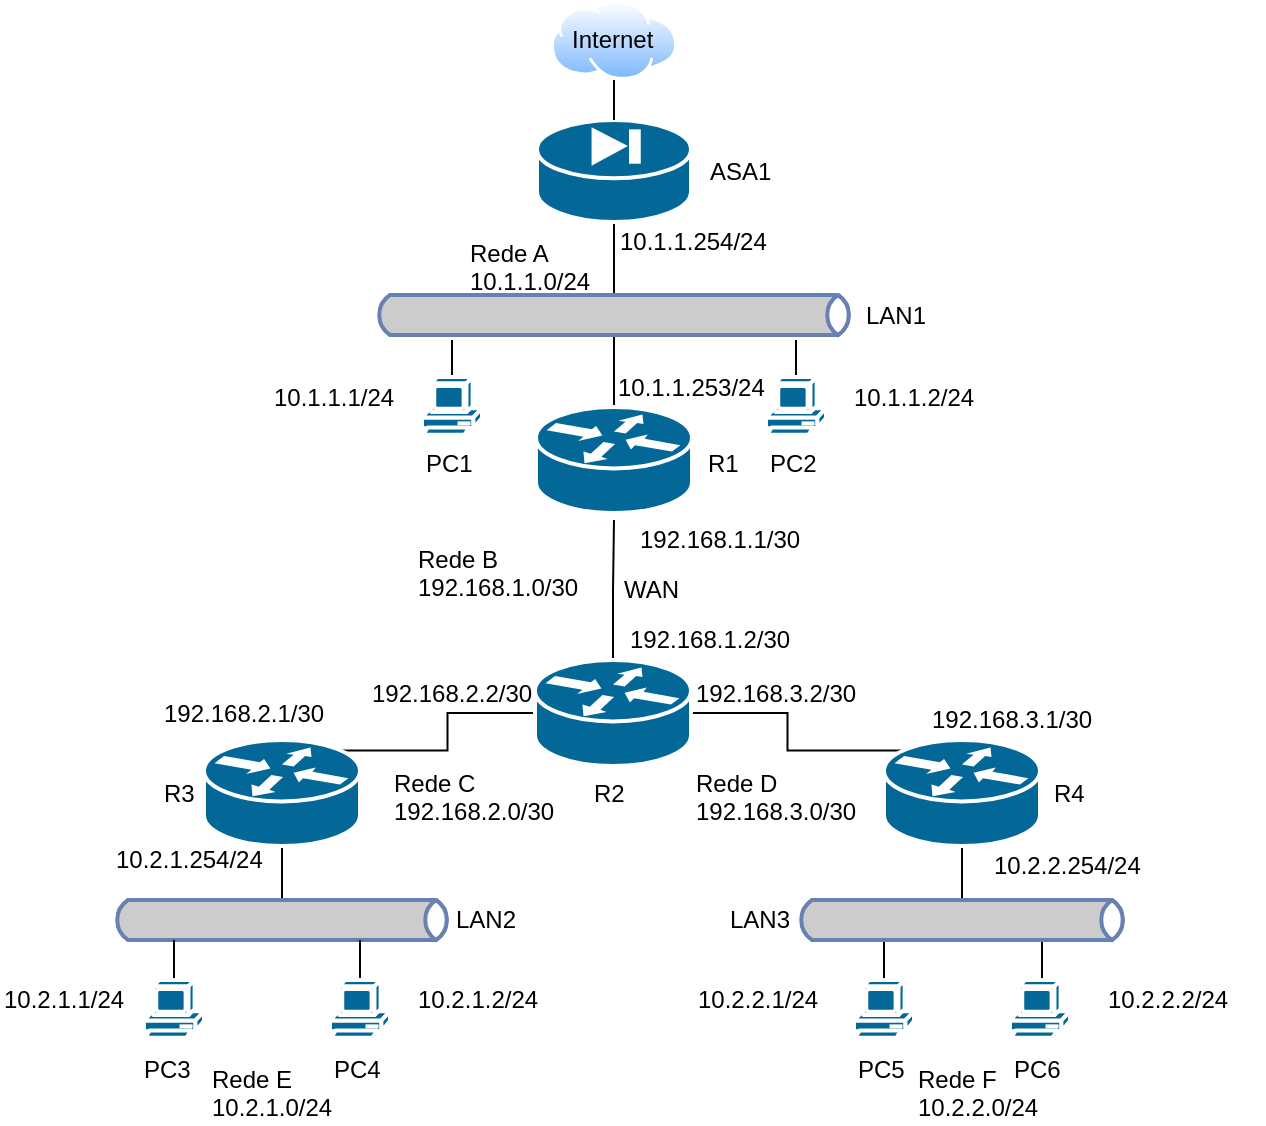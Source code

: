 <mxfile version="12.1.7" type="device" pages="1"><diagram id="8-tVTMyzBUFEngJAYA9N" name="Page-1"><mxGraphModel dx="926" dy="527" grid="1" gridSize="10" guides="1" tooltips="1" connect="1" arrows="1" fold="1" page="1" pageScale="1" pageWidth="827" pageHeight="1169" math="0" shadow="0"><root><mxCell id="0"/><mxCell id="1" parent="0"/><mxCell id="SC_G_tyRLHW_DAX8Jki9-33" style="edgeStyle=orthogonalEdgeStyle;rounded=0;orthogonalLoop=1;jettySize=auto;html=1;exitX=0.5;exitY=1;exitDx=0;exitDy=0;exitPerimeter=0;endArrow=none;endFill=0;" edge="1" parent="1" source="SC_G_tyRLHW_DAX8Jki9-1" target="SC_G_tyRLHW_DAX8Jki9-17"><mxGeometry relative="1" as="geometry"/></mxCell><mxCell id="SC_G_tyRLHW_DAX8Jki9-42" style="edgeStyle=orthogonalEdgeStyle;rounded=0;orthogonalLoop=1;jettySize=auto;html=1;exitX=0.12;exitY=0.1;exitDx=0;exitDy=0;exitPerimeter=0;entryX=1;entryY=0.5;entryDx=0;entryDy=0;entryPerimeter=0;endArrow=none;endFill=0;" edge="1" parent="1" source="SC_G_tyRLHW_DAX8Jki9-1" target="SC_G_tyRLHW_DAX8Jki9-3"><mxGeometry relative="1" as="geometry"/></mxCell><mxCell id="SC_G_tyRLHW_DAX8Jki9-1" value="" style="shape=mxgraph.cisco.routers.router;html=1;pointerEvents=1;dashed=0;fillColor=#036897;strokeColor=#ffffff;strokeWidth=2;verticalLabelPosition=bottom;verticalAlign=top;align=center;outlineConnect=0;" vertex="1" parent="1"><mxGeometry x="480" y="480" width="78" height="53" as="geometry"/></mxCell><mxCell id="SC_G_tyRLHW_DAX8Jki9-32" style="edgeStyle=orthogonalEdgeStyle;rounded=0;orthogonalLoop=1;jettySize=auto;html=1;exitX=0.5;exitY=1;exitDx=0;exitDy=0;exitPerimeter=0;endArrow=none;endFill=0;" edge="1" parent="1" source="SC_G_tyRLHW_DAX8Jki9-2" target="SC_G_tyRLHW_DAX8Jki9-14"><mxGeometry relative="1" as="geometry"/></mxCell><mxCell id="SC_G_tyRLHW_DAX8Jki9-41" style="edgeStyle=orthogonalEdgeStyle;rounded=0;orthogonalLoop=1;jettySize=auto;html=1;exitX=0.88;exitY=0.1;exitDx=0;exitDy=0;exitPerimeter=0;entryX=0;entryY=0.5;entryDx=0;entryDy=0;entryPerimeter=0;endArrow=none;endFill=0;" edge="1" parent="1" source="SC_G_tyRLHW_DAX8Jki9-2" target="SC_G_tyRLHW_DAX8Jki9-3"><mxGeometry relative="1" as="geometry"/></mxCell><mxCell id="SC_G_tyRLHW_DAX8Jki9-2" value="" style="shape=mxgraph.cisco.routers.router;html=1;pointerEvents=1;dashed=0;fillColor=#036897;strokeColor=#ffffff;strokeWidth=2;verticalLabelPosition=bottom;verticalAlign=top;align=center;outlineConnect=0;" vertex="1" parent="1"><mxGeometry x="140" y="480" width="78" height="53" as="geometry"/></mxCell><mxCell id="SC_G_tyRLHW_DAX8Jki9-43" style="edgeStyle=orthogonalEdgeStyle;rounded=0;orthogonalLoop=1;jettySize=auto;html=1;exitX=0.5;exitY=0;exitDx=0;exitDy=0;exitPerimeter=0;endArrow=none;endFill=0;" edge="1" parent="1" source="SC_G_tyRLHW_DAX8Jki9-3"><mxGeometry relative="1" as="geometry"><mxPoint x="345" y="370" as="targetPoint"/><Array as="points"><mxPoint x="345" y="405"/></Array></mxGeometry></mxCell><mxCell id="SC_G_tyRLHW_DAX8Jki9-3" value="" style="shape=mxgraph.cisco.routers.router;html=1;pointerEvents=1;dashed=0;fillColor=#036897;strokeColor=#ffffff;strokeWidth=2;verticalLabelPosition=bottom;verticalAlign=top;align=center;outlineConnect=0;" vertex="1" parent="1"><mxGeometry x="305.5" y="440" width="78" height="53" as="geometry"/></mxCell><mxCell id="SC_G_tyRLHW_DAX8Jki9-44" style="edgeStyle=orthogonalEdgeStyle;rounded=0;orthogonalLoop=1;jettySize=auto;html=1;exitX=0.5;exitY=0;exitDx=0;exitDy=0;exitPerimeter=0;endArrow=none;endFill=0;" edge="1" parent="1" source="SC_G_tyRLHW_DAX8Jki9-4" target="SC_G_tyRLHW_DAX8Jki9-22"><mxGeometry relative="1" as="geometry"/></mxCell><mxCell id="SC_G_tyRLHW_DAX8Jki9-4" value="" style="shape=mxgraph.cisco.routers.router;html=1;pointerEvents=1;dashed=0;fillColor=#036897;strokeColor=#ffffff;strokeWidth=2;verticalLabelPosition=bottom;verticalAlign=top;align=center;outlineConnect=0;" vertex="1" parent="1"><mxGeometry x="306" y="313.5" width="78" height="53" as="geometry"/></mxCell><mxCell id="SC_G_tyRLHW_DAX8Jki9-48" style="edgeStyle=orthogonalEdgeStyle;rounded=0;orthogonalLoop=1;jettySize=auto;html=1;exitX=0.5;exitY=1;exitDx=0;exitDy=0;exitPerimeter=0;endArrow=none;endFill=0;" edge="1" parent="1" source="SC_G_tyRLHW_DAX8Jki9-6" target="SC_G_tyRLHW_DAX8Jki9-22"><mxGeometry relative="1" as="geometry"/></mxCell><mxCell id="SC_G_tyRLHW_DAX8Jki9-6" value="" style="shape=mxgraph.cisco.security.pix_firewall;html=1;pointerEvents=1;dashed=0;fillColor=#036897;strokeColor=#ffffff;strokeWidth=2;verticalLabelPosition=bottom;verticalAlign=top;align=center;outlineConnect=0;" vertex="1" parent="1"><mxGeometry x="306.5" y="170" width="77" height="51" as="geometry"/></mxCell><mxCell id="SC_G_tyRLHW_DAX8Jki9-39" style="edgeStyle=orthogonalEdgeStyle;rounded=0;orthogonalLoop=1;jettySize=auto;html=1;exitX=0.5;exitY=0;exitDx=0;exitDy=0;exitPerimeter=0;endArrow=none;endFill=0;" edge="1" parent="1" source="SC_G_tyRLHW_DAX8Jki9-9"><mxGeometry relative="1" as="geometry"><mxPoint x="480" y="580" as="targetPoint"/></mxGeometry></mxCell><mxCell id="SC_G_tyRLHW_DAX8Jki9-9" value="" style="shape=mxgraph.cisco.computers_and_peripherals.pc;html=1;pointerEvents=1;dashed=0;fillColor=#036897;strokeColor=#ffffff;strokeWidth=2;verticalLabelPosition=bottom;verticalAlign=top;align=center;outlineConnect=0;" vertex="1" parent="1"><mxGeometry x="465" y="600" width="30" height="30" as="geometry"/></mxCell><mxCell id="SC_G_tyRLHW_DAX8Jki9-14" value="" style="html=1;outlineConnect=0;fillColor=#CCCCCC;strokeColor=#6881B3;gradientColor=none;gradientDirection=north;strokeWidth=2;shape=mxgraph.networks.bus;gradientColor=none;gradientDirection=north;fontColor=#ffffff;perimeter=backbonePerimeter;backboneSize=20;" vertex="1" parent="1"><mxGeometry x="94" y="565" width="170" height="10" as="geometry"/></mxCell><mxCell id="SC_G_tyRLHW_DAX8Jki9-40" style="edgeStyle=orthogonalEdgeStyle;rounded=0;orthogonalLoop=1;jettySize=auto;html=1;exitX=0.5;exitY=0;exitDx=0;exitDy=0;exitPerimeter=0;endArrow=none;endFill=0;" edge="1" parent="1" source="SC_G_tyRLHW_DAX8Jki9-15"><mxGeometry relative="1" as="geometry"><mxPoint x="125" y="580" as="targetPoint"/></mxGeometry></mxCell><mxCell id="SC_G_tyRLHW_DAX8Jki9-15" value="" style="shape=mxgraph.cisco.computers_and_peripherals.pc;html=1;pointerEvents=1;dashed=0;fillColor=#036897;strokeColor=#ffffff;strokeWidth=2;verticalLabelPosition=bottom;verticalAlign=top;align=center;outlineConnect=0;" vertex="1" parent="1"><mxGeometry x="110" y="600" width="30" height="30" as="geometry"/></mxCell><mxCell id="SC_G_tyRLHW_DAX8Jki9-38" style="edgeStyle=orthogonalEdgeStyle;rounded=0;orthogonalLoop=1;jettySize=auto;html=1;exitX=0.5;exitY=0;exitDx=0;exitDy=0;exitPerimeter=0;entryX=0.741;entryY=0.85;entryDx=0;entryDy=0;entryPerimeter=0;endArrow=none;endFill=0;" edge="1" parent="1" source="SC_G_tyRLHW_DAX8Jki9-16" target="SC_G_tyRLHW_DAX8Jki9-17"><mxGeometry relative="1" as="geometry"/></mxCell><mxCell id="SC_G_tyRLHW_DAX8Jki9-16" value="" style="shape=mxgraph.cisco.computers_and_peripherals.pc;html=1;pointerEvents=1;dashed=0;fillColor=#036897;strokeColor=#ffffff;strokeWidth=2;verticalLabelPosition=bottom;verticalAlign=top;align=center;outlineConnect=0;" vertex="1" parent="1"><mxGeometry x="543" y="600" width="30" height="30" as="geometry"/></mxCell><mxCell id="SC_G_tyRLHW_DAX8Jki9-17" value="" style="html=1;outlineConnect=0;fillColor=#CCCCCC;strokeColor=#6881B3;gradientColor=none;gradientDirection=north;strokeWidth=2;shape=mxgraph.networks.bus;gradientColor=none;gradientDirection=north;fontColor=#ffffff;perimeter=backbonePerimeter;backboneSize=20;" vertex="1" parent="1"><mxGeometry x="436" y="560" width="166" height="20" as="geometry"/></mxCell><mxCell id="SC_G_tyRLHW_DAX8Jki9-35" style="edgeStyle=orthogonalEdgeStyle;rounded=0;orthogonalLoop=1;jettySize=auto;html=1;exitX=0.5;exitY=0;exitDx=0;exitDy=0;exitPerimeter=0;endArrow=none;endFill=0;" edge="1" parent="1" source="SC_G_tyRLHW_DAX8Jki9-20"><mxGeometry relative="1" as="geometry"><mxPoint x="218" y="580" as="targetPoint"/></mxGeometry></mxCell><mxCell id="SC_G_tyRLHW_DAX8Jki9-20" value="" style="shape=mxgraph.cisco.computers_and_peripherals.pc;html=1;pointerEvents=1;dashed=0;fillColor=#036897;strokeColor=#ffffff;strokeWidth=2;verticalLabelPosition=bottom;verticalAlign=top;align=center;outlineConnect=0;" vertex="1" parent="1"><mxGeometry x="203" y="600" width="30" height="30" as="geometry"/></mxCell><mxCell id="SC_G_tyRLHW_DAX8Jki9-22" value="" style="html=1;outlineConnect=0;fillColor=#CCCCCC;strokeColor=#6881B3;gradientColor=none;gradientDirection=north;strokeWidth=2;shape=mxgraph.networks.bus;gradientColor=none;gradientDirection=north;fontColor=#ffffff;perimeter=backbonePerimeter;backboneSize=20;" vertex="1" parent="1"><mxGeometry x="225" y="262.5" width="240" height="10" as="geometry"/></mxCell><mxCell id="SC_G_tyRLHW_DAX8Jki9-49" style="edgeStyle=orthogonalEdgeStyle;rounded=0;orthogonalLoop=1;jettySize=auto;html=1;exitX=0.5;exitY=0;exitDx=0;exitDy=0;exitPerimeter=0;endArrow=none;endFill=0;" edge="1" parent="1" source="SC_G_tyRLHW_DAX8Jki9-23"><mxGeometry relative="1" as="geometry"><mxPoint x="264" y="280" as="targetPoint"/></mxGeometry></mxCell><mxCell id="SC_G_tyRLHW_DAX8Jki9-23" value="" style="shape=mxgraph.cisco.computers_and_peripherals.pc;html=1;pointerEvents=1;dashed=0;fillColor=#036897;strokeColor=#ffffff;strokeWidth=2;verticalLabelPosition=bottom;verticalAlign=top;align=center;outlineConnect=0;" vertex="1" parent="1"><mxGeometry x="249" y="298.5" width="30" height="30" as="geometry"/></mxCell><mxCell id="SC_G_tyRLHW_DAX8Jki9-51" style="edgeStyle=orthogonalEdgeStyle;rounded=0;orthogonalLoop=1;jettySize=auto;html=1;exitX=0.5;exitY=0;exitDx=0;exitDy=0;exitPerimeter=0;endArrow=none;endFill=0;" edge="1" parent="1" source="SC_G_tyRLHW_DAX8Jki9-24"><mxGeometry relative="1" as="geometry"><mxPoint x="436" y="280" as="targetPoint"/></mxGeometry></mxCell><mxCell id="SC_G_tyRLHW_DAX8Jki9-24" value="" style="shape=mxgraph.cisco.computers_and_peripherals.pc;html=1;pointerEvents=1;dashed=0;fillColor=#036897;strokeColor=#ffffff;strokeWidth=2;verticalLabelPosition=bottom;verticalAlign=top;align=center;outlineConnect=0;" vertex="1" parent="1"><mxGeometry x="421" y="298.5" width="30" height="30" as="geometry"/></mxCell><mxCell id="SC_G_tyRLHW_DAX8Jki9-79" style="edgeStyle=orthogonalEdgeStyle;rounded=0;orthogonalLoop=1;jettySize=auto;html=1;exitX=0.5;exitY=1;exitDx=0;exitDy=0;entryX=0.5;entryY=0;entryDx=0;entryDy=0;entryPerimeter=0;endArrow=none;endFill=0;" edge="1" parent="1" source="SC_G_tyRLHW_DAX8Jki9-31" target="SC_G_tyRLHW_DAX8Jki9-6"><mxGeometry relative="1" as="geometry"/></mxCell><mxCell id="SC_G_tyRLHW_DAX8Jki9-31" value="" style="aspect=fixed;perimeter=ellipsePerimeter;html=1;align=center;shadow=0;dashed=0;spacingTop=3;image;image=img/lib/active_directory/internet_cloud.svg;" vertex="1" parent="1"><mxGeometry x="313.5" y="110" width="63" height="40" as="geometry"/></mxCell><mxCell id="SC_G_tyRLHW_DAX8Jki9-52" value="192.168.1.2/30" style="text;html=1;resizable=0;points=[];autosize=1;align=left;verticalAlign=top;spacingTop=-4;" vertex="1" parent="1"><mxGeometry x="351" y="420" width="100" height="20" as="geometry"/></mxCell><mxCell id="SC_G_tyRLHW_DAX8Jki9-53" value="192.168.1.1/30" style="text;html=1;resizable=0;points=[];autosize=1;align=left;verticalAlign=top;spacingTop=-4;" vertex="1" parent="1"><mxGeometry x="356" y="370" width="100" height="20" as="geometry"/></mxCell><mxCell id="SC_G_tyRLHW_DAX8Jki9-54" value="Rede B&lt;br&gt;192.168.1.0/30" style="text;html=1;resizable=0;points=[];autosize=1;align=left;verticalAlign=top;spacingTop=-4;" vertex="1" parent="1"><mxGeometry x="244.5" y="380" width="100" height="30" as="geometry"/></mxCell><mxCell id="SC_G_tyRLHW_DAX8Jki9-55" value="192.168.2.1/30" style="text;html=1;resizable=0;points=[];autosize=1;align=left;verticalAlign=top;spacingTop=-4;" vertex="1" parent="1"><mxGeometry x="118" y="456.5" width="100" height="20" as="geometry"/></mxCell><mxCell id="SC_G_tyRLHW_DAX8Jki9-56" value="192.168.2.2/30" style="text;html=1;resizable=0;points=[];autosize=1;align=left;verticalAlign=top;spacingTop=-4;" vertex="1" parent="1"><mxGeometry x="222" y="446.5" width="100" height="20" as="geometry"/></mxCell><mxCell id="SC_G_tyRLHW_DAX8Jki9-57" value="192.168.3.1/30" style="text;html=1;resizable=0;points=[];autosize=1;align=left;verticalAlign=top;spacingTop=-4;" vertex="1" parent="1"><mxGeometry x="502" y="460" width="100" height="20" as="geometry"/></mxCell><mxCell id="SC_G_tyRLHW_DAX8Jki9-58" value="192.168.3.2/30" style="text;html=1;resizable=0;points=[];autosize=1;align=left;verticalAlign=top;spacingTop=-4;" vertex="1" parent="1"><mxGeometry x="383.5" y="446.5" width="100" height="20" as="geometry"/></mxCell><mxCell id="SC_G_tyRLHW_DAX8Jki9-59" value="Rede C&lt;br&gt;192.168.2.0/30" style="text;html=1;resizable=0;points=[];autosize=1;align=left;verticalAlign=top;spacingTop=-4;" vertex="1" parent="1"><mxGeometry x="233" y="491.5" width="100" height="30" as="geometry"/></mxCell><mxCell id="SC_G_tyRLHW_DAX8Jki9-61" value="Rede D&lt;br&gt;192.168.3.0/30" style="text;html=1;resizable=0;points=[];autosize=1;align=left;verticalAlign=top;spacingTop=-4;" vertex="1" parent="1"><mxGeometry x="383.5" y="491.5" width="100" height="30" as="geometry"/></mxCell><mxCell id="SC_G_tyRLHW_DAX8Jki9-62" value="Rede E&lt;br&gt;10.2.1.0/24" style="text;html=1;resizable=0;points=[];autosize=1;align=left;verticalAlign=top;spacingTop=-4;" vertex="1" parent="1"><mxGeometry x="142" y="640" width="80" height="30" as="geometry"/></mxCell><mxCell id="SC_G_tyRLHW_DAX8Jki9-63" value="Rede F&lt;br&gt;10.2.2.0/24" style="text;html=1;resizable=0;points=[];autosize=1;align=left;verticalAlign=top;spacingTop=-4;" vertex="1" parent="1"><mxGeometry x="495" y="640" width="80" height="30" as="geometry"/></mxCell><mxCell id="SC_G_tyRLHW_DAX8Jki9-64" value="10.2.1.1/24" style="text;html=1;resizable=0;points=[];autosize=1;align=left;verticalAlign=top;spacingTop=-4;" vertex="1" parent="1"><mxGeometry x="38" y="600" width="80" height="20" as="geometry"/></mxCell><mxCell id="SC_G_tyRLHW_DAX8Jki9-65" value="10.2.1.2/24" style="text;html=1;resizable=0;points=[];autosize=1;align=left;verticalAlign=top;spacingTop=-4;" vertex="1" parent="1"><mxGeometry x="244.5" y="600" width="80" height="20" as="geometry"/></mxCell><mxCell id="SC_G_tyRLHW_DAX8Jki9-66" value="10.2.1.254/24" style="text;html=1;resizable=0;points=[];autosize=1;align=left;verticalAlign=top;spacingTop=-4;" vertex="1" parent="1"><mxGeometry x="94" y="530" width="90" height="20" as="geometry"/></mxCell><mxCell id="SC_G_tyRLHW_DAX8Jki9-68" value="10.2.2.1/24" style="text;html=1;resizable=0;points=[];autosize=1;align=left;verticalAlign=top;spacingTop=-4;" vertex="1" parent="1"><mxGeometry x="385" y="600" width="80" height="20" as="geometry"/></mxCell><mxCell id="SC_G_tyRLHW_DAX8Jki9-71" value="10.2.2.2/24" style="text;html=1;resizable=0;points=[];autosize=1;align=left;verticalAlign=top;spacingTop=-4;" vertex="1" parent="1"><mxGeometry x="590" y="600" width="80" height="20" as="geometry"/></mxCell><mxCell id="SC_G_tyRLHW_DAX8Jki9-72" value="10.2.2.254/24" style="text;html=1;resizable=0;points=[];autosize=1;align=left;verticalAlign=top;spacingTop=-4;" vertex="1" parent="1"><mxGeometry x="533" y="533" width="90" height="20" as="geometry"/></mxCell><mxCell id="SC_G_tyRLHW_DAX8Jki9-74" value="10.1.1.254/24" style="text;html=1;resizable=0;points=[];autosize=1;align=left;verticalAlign=top;spacingTop=-4;" vertex="1" parent="1"><mxGeometry x="346" y="221" width="90" height="20" as="geometry"/></mxCell><mxCell id="SC_G_tyRLHW_DAX8Jki9-75" value="10.1.1.253/24" style="text;html=1;resizable=0;points=[];autosize=1;align=left;verticalAlign=top;spacingTop=-4;" vertex="1" parent="1"><mxGeometry x="345" y="293.5" width="90" height="20" as="geometry"/></mxCell><mxCell id="SC_G_tyRLHW_DAX8Jki9-76" value="10.1.1.1/24" style="text;html=1;resizable=0;points=[];autosize=1;align=left;verticalAlign=top;spacingTop=-4;" vertex="1" parent="1"><mxGeometry x="173" y="298.5" width="80" height="20" as="geometry"/></mxCell><mxCell id="SC_G_tyRLHW_DAX8Jki9-77" value="10.1.1.2/24" style="text;html=1;resizable=0;points=[];autosize=1;align=left;verticalAlign=top;spacingTop=-4;" vertex="1" parent="1"><mxGeometry x="463" y="298.5" width="80" height="20" as="geometry"/></mxCell><mxCell id="SC_G_tyRLHW_DAX8Jki9-78" value="Rede A&lt;br&gt;10.1.1.0/24" style="text;html=1;resizable=0;points=[];autosize=1;align=left;verticalAlign=top;spacingTop=-4;" vertex="1" parent="1"><mxGeometry x="271" y="226.5" width="80" height="30" as="geometry"/></mxCell><mxCell id="SC_G_tyRLHW_DAX8Jki9-80" value="Internet" style="text;html=1;resizable=0;points=[];autosize=1;align=left;verticalAlign=top;spacingTop=-4;" vertex="1" parent="1"><mxGeometry x="322" y="120" width="60" height="20" as="geometry"/></mxCell><mxCell id="SC_G_tyRLHW_DAX8Jki9-81" value="ASA1" style="text;html=1;resizable=0;points=[];autosize=1;align=left;verticalAlign=top;spacingTop=-4;" vertex="1" parent="1"><mxGeometry x="391" y="185.5" width="50" height="20" as="geometry"/></mxCell><mxCell id="SC_G_tyRLHW_DAX8Jki9-82" value="LAN1" style="text;html=1;resizable=0;points=[];autosize=1;align=left;verticalAlign=top;spacingTop=-4;" vertex="1" parent="1"><mxGeometry x="469" y="257.5" width="50" height="20" as="geometry"/></mxCell><mxCell id="SC_G_tyRLHW_DAX8Jki9-83" value="R1" style="text;html=1;resizable=0;points=[];autosize=1;align=left;verticalAlign=top;spacingTop=-4;" vertex="1" parent="1"><mxGeometry x="390" y="332" width="30" height="20" as="geometry"/></mxCell><mxCell id="SC_G_tyRLHW_DAX8Jki9-84" value="R2" style="text;html=1;resizable=0;points=[];autosize=1;align=left;verticalAlign=top;spacingTop=-4;" vertex="1" parent="1"><mxGeometry x="333" y="496.5" width="30" height="20" as="geometry"/></mxCell><mxCell id="SC_G_tyRLHW_DAX8Jki9-85" value="WAN" style="text;html=1;resizable=0;points=[];autosize=1;align=left;verticalAlign=top;spacingTop=-4;" vertex="1" parent="1"><mxGeometry x="348" y="395" width="40" height="20" as="geometry"/></mxCell><mxCell id="SC_G_tyRLHW_DAX8Jki9-86" value="R3" style="text;html=1;resizable=0;points=[];autosize=1;align=left;verticalAlign=top;spacingTop=-4;" vertex="1" parent="1"><mxGeometry x="118" y="496.5" width="30" height="20" as="geometry"/></mxCell><mxCell id="SC_G_tyRLHW_DAX8Jki9-87" value="R4" style="text;html=1;resizable=0;points=[];autosize=1;align=left;verticalAlign=top;spacingTop=-4;" vertex="1" parent="1"><mxGeometry x="563" y="496.5" width="30" height="20" as="geometry"/></mxCell><mxCell id="SC_G_tyRLHW_DAX8Jki9-88" value="LAN2" style="text;html=1;resizable=0;points=[];autosize=1;align=left;verticalAlign=top;spacingTop=-4;" vertex="1" parent="1"><mxGeometry x="264" y="560" width="50" height="20" as="geometry"/></mxCell><mxCell id="SC_G_tyRLHW_DAX8Jki9-89" value="LAN3" style="text;html=1;resizable=0;points=[];autosize=1;align=left;verticalAlign=top;spacingTop=-4;" vertex="1" parent="1"><mxGeometry x="401" y="560" width="50" height="20" as="geometry"/></mxCell><mxCell id="SC_G_tyRLHW_DAX8Jki9-90" value="PC1" style="text;html=1;resizable=0;points=[];autosize=1;align=left;verticalAlign=top;spacingTop=-4;" vertex="1" parent="1"><mxGeometry x="249" y="332" width="40" height="20" as="geometry"/></mxCell><mxCell id="SC_G_tyRLHW_DAX8Jki9-91" value="PC2" style="text;html=1;resizable=0;points=[];autosize=1;align=left;verticalAlign=top;spacingTop=-4;" vertex="1" parent="1"><mxGeometry x="421" y="332" width="40" height="20" as="geometry"/></mxCell><mxCell id="SC_G_tyRLHW_DAX8Jki9-94" value="PC3" style="text;html=1;resizable=0;points=[];autosize=1;align=left;verticalAlign=top;spacingTop=-4;" vertex="1" parent="1"><mxGeometry x="108" y="635" width="40" height="20" as="geometry"/></mxCell><mxCell id="SC_G_tyRLHW_DAX8Jki9-95" value="PC4" style="text;html=1;resizable=0;points=[];autosize=1;align=left;verticalAlign=top;spacingTop=-4;" vertex="1" parent="1"><mxGeometry x="203" y="635" width="40" height="20" as="geometry"/></mxCell><mxCell id="SC_G_tyRLHW_DAX8Jki9-96" value="PC5" style="text;html=1;resizable=0;points=[];autosize=1;align=left;verticalAlign=top;spacingTop=-4;" vertex="1" parent="1"><mxGeometry x="465" y="635" width="40" height="20" as="geometry"/></mxCell><mxCell id="SC_G_tyRLHW_DAX8Jki9-97" value="PC6" style="text;html=1;resizable=0;points=[];autosize=1;align=left;verticalAlign=top;spacingTop=-4;" vertex="1" parent="1"><mxGeometry x="543" y="635" width="40" height="20" as="geometry"/></mxCell></root></mxGraphModel></diagram></mxfile>